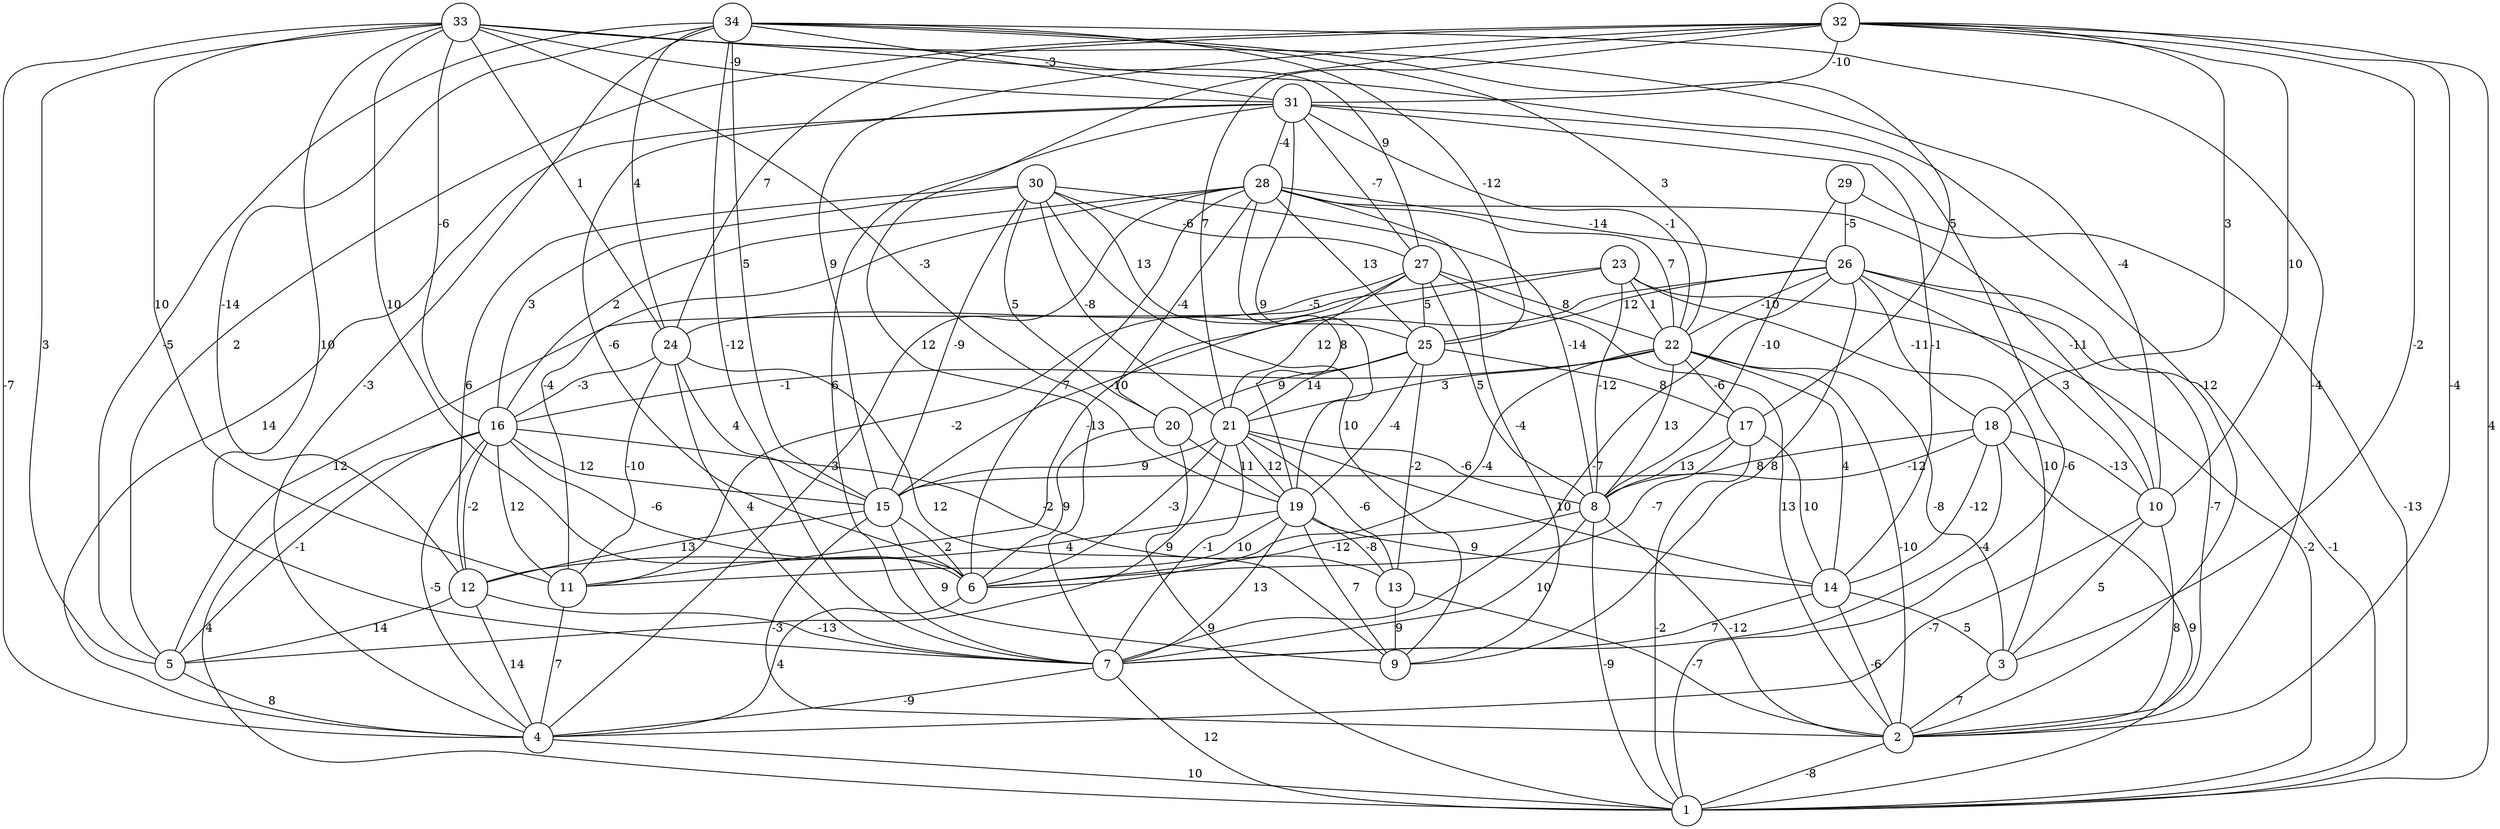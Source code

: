 graph { 
	 fontname="Helvetica,Arial,sans-serif" 
	 node [shape = circle]; 
	 34 -- 2 [label = "-4"];
	 34 -- 4 [label = "-3"];
	 34 -- 5 [label = "-5"];
	 34 -- 7 [label = "-12"];
	 34 -- 12 [label = "-14"];
	 34 -- 15 [label = "5"];
	 34 -- 17 [label = "5"];
	 34 -- 22 [label = "3"];
	 34 -- 24 [label = "4"];
	 34 -- 25 [label = "-12"];
	 34 -- 31 [label = "-3"];
	 33 -- 2 [label = "-12"];
	 33 -- 4 [label = "-7"];
	 33 -- 5 [label = "3"];
	 33 -- 6 [label = "10"];
	 33 -- 7 [label = "10"];
	 33 -- 10 [label = "-4"];
	 33 -- 11 [label = "10"];
	 33 -- 16 [label = "-6"];
	 33 -- 19 [label = "-3"];
	 33 -- 24 [label = "1"];
	 33 -- 27 [label = "9"];
	 33 -- 31 [label = "-9"];
	 32 -- 1 [label = "4"];
	 32 -- 2 [label = "-4"];
	 32 -- 3 [label = "-2"];
	 32 -- 5 [label = "2"];
	 32 -- 7 [label = "12"];
	 32 -- 10 [label = "10"];
	 32 -- 15 [label = "9"];
	 32 -- 18 [label = "3"];
	 32 -- 21 [label = "7"];
	 32 -- 24 [label = "7"];
	 32 -- 31 [label = "-10"];
	 31 -- 1 [label = "-6"];
	 31 -- 4 [label = "14"];
	 31 -- 6 [label = "-6"];
	 31 -- 7 [label = "6"];
	 31 -- 14 [label = "-1"];
	 31 -- 19 [label = "9"];
	 31 -- 22 [label = "-1"];
	 31 -- 27 [label = "-7"];
	 31 -- 28 [label = "-4"];
	 30 -- 8 [label = "-14"];
	 30 -- 9 [label = "10"];
	 30 -- 12 [label = "6"];
	 30 -- 15 [label = "-9"];
	 30 -- 16 [label = "3"];
	 30 -- 20 [label = "5"];
	 30 -- 21 [label = "-8"];
	 30 -- 25 [label = "13"];
	 30 -- 27 [label = "-6"];
	 29 -- 1 [label = "-13"];
	 29 -- 8 [label = "-10"];
	 29 -- 26 [label = "-5"];
	 28 -- 4 [label = "3"];
	 28 -- 6 [label = "7"];
	 28 -- 9 [label = "-4"];
	 28 -- 10 [label = "-11"];
	 28 -- 11 [label = "-4"];
	 28 -- 16 [label = "2"];
	 28 -- 19 [label = "8"];
	 28 -- 20 [label = "-4"];
	 28 -- 22 [label = "7"];
	 28 -- 25 [label = "13"];
	 28 -- 26 [label = "-14"];
	 27 -- 2 [label = "13"];
	 27 -- 8 [label = "5"];
	 27 -- 11 [label = "-2"];
	 27 -- 21 [label = "12"];
	 27 -- 22 [label = "8"];
	 27 -- 24 [label = "-5"];
	 27 -- 25 [label = "5"];
	 26 -- 1 [label = "-1"];
	 26 -- 2 [label = "-7"];
	 26 -- 7 [label = "-7"];
	 26 -- 9 [label = "8"];
	 26 -- 10 [label = "3"];
	 26 -- 15 [label = "-10"];
	 26 -- 18 [label = "-11"];
	 26 -- 22 [label = "-10"];
	 26 -- 25 [label = "12"];
	 25 -- 13 [label = "-2"];
	 25 -- 17 [label = "8"];
	 25 -- 19 [label = "-4"];
	 25 -- 20 [label = "9"];
	 25 -- 21 [label = "14"];
	 24 -- 7 [label = "4"];
	 24 -- 9 [label = "12"];
	 24 -- 11 [label = "-10"];
	 24 -- 15 [label = "4"];
	 24 -- 16 [label = "-3"];
	 23 -- 1 [label = "-2"];
	 23 -- 3 [label = "10"];
	 23 -- 5 [label = "12"];
	 23 -- 8 [label = "-12"];
	 23 -- 11 [label = "-13"];
	 23 -- 22 [label = "1"];
	 22 -- 2 [label = "-10"];
	 22 -- 3 [label = "-8"];
	 22 -- 6 [label = "-4"];
	 22 -- 8 [label = "13"];
	 22 -- 14 [label = "4"];
	 22 -- 16 [label = "-1"];
	 22 -- 17 [label = "-6"];
	 22 -- 21 [label = "3"];
	 21 -- 5 [label = "9"];
	 21 -- 6 [label = "-3"];
	 21 -- 7 [label = "-1"];
	 21 -- 8 [label = "-6"];
	 21 -- 13 [label = "-6"];
	 21 -- 14 [label = "10"];
	 21 -- 15 [label = "9"];
	 21 -- 19 [label = "12"];
	 20 -- 1 [label = "9"];
	 20 -- 6 [label = "9"];
	 20 -- 19 [label = "11"];
	 19 -- 7 [label = "13"];
	 19 -- 9 [label = "7"];
	 19 -- 11 [label = "10"];
	 19 -- 12 [label = "4"];
	 19 -- 13 [label = "-8"];
	 19 -- 14 [label = "9"];
	 18 -- 1 [label = "9"];
	 18 -- 7 [label = "-4"];
	 18 -- 8 [label = "-12"];
	 18 -- 10 [label = "-13"];
	 18 -- 14 [label = "-12"];
	 18 -- 15 [label = "8"];
	 17 -- 1 [label = "-2"];
	 17 -- 6 [label = "-7"];
	 17 -- 8 [label = "13"];
	 17 -- 14 [label = "10"];
	 16 -- 1 [label = "4"];
	 16 -- 4 [label = "-5"];
	 16 -- 5 [label = "-1"];
	 16 -- 6 [label = "-6"];
	 16 -- 11 [label = "12"];
	 16 -- 12 [label = "-2"];
	 16 -- 13 [label = "-2"];
	 16 -- 15 [label = "12"];
	 15 -- 2 [label = "-3"];
	 15 -- 6 [label = "2"];
	 15 -- 9 [label = "9"];
	 15 -- 12 [label = "13"];
	 14 -- 2 [label = "-6"];
	 14 -- 3 [label = "5"];
	 14 -- 7 [label = "7"];
	 13 -- 2 [label = "-7"];
	 13 -- 9 [label = "9"];
	 12 -- 4 [label = "14"];
	 12 -- 5 [label = "14"];
	 12 -- 7 [label = "-13"];
	 11 -- 4 [label = "7"];
	 10 -- 2 [label = "8"];
	 10 -- 3 [label = "5"];
	 10 -- 4 [label = "-7"];
	 8 -- 1 [label = "-9"];
	 8 -- 2 [label = "-12"];
	 8 -- 6 [label = "-12"];
	 8 -- 7 [label = "10"];
	 7 -- 1 [label = "12"];
	 7 -- 4 [label = "-9"];
	 6 -- 4 [label = "4"];
	 5 -- 4 [label = "8"];
	 4 -- 1 [label = "10"];
	 3 -- 2 [label = "7"];
	 2 -- 1 [label = "-8"];
	 1;
	 2;
	 3;
	 4;
	 5;
	 6;
	 7;
	 8;
	 9;
	 10;
	 11;
	 12;
	 13;
	 14;
	 15;
	 16;
	 17;
	 18;
	 19;
	 20;
	 21;
	 22;
	 23;
	 24;
	 25;
	 26;
	 27;
	 28;
	 29;
	 30;
	 31;
	 32;
	 33;
	 34;
}
